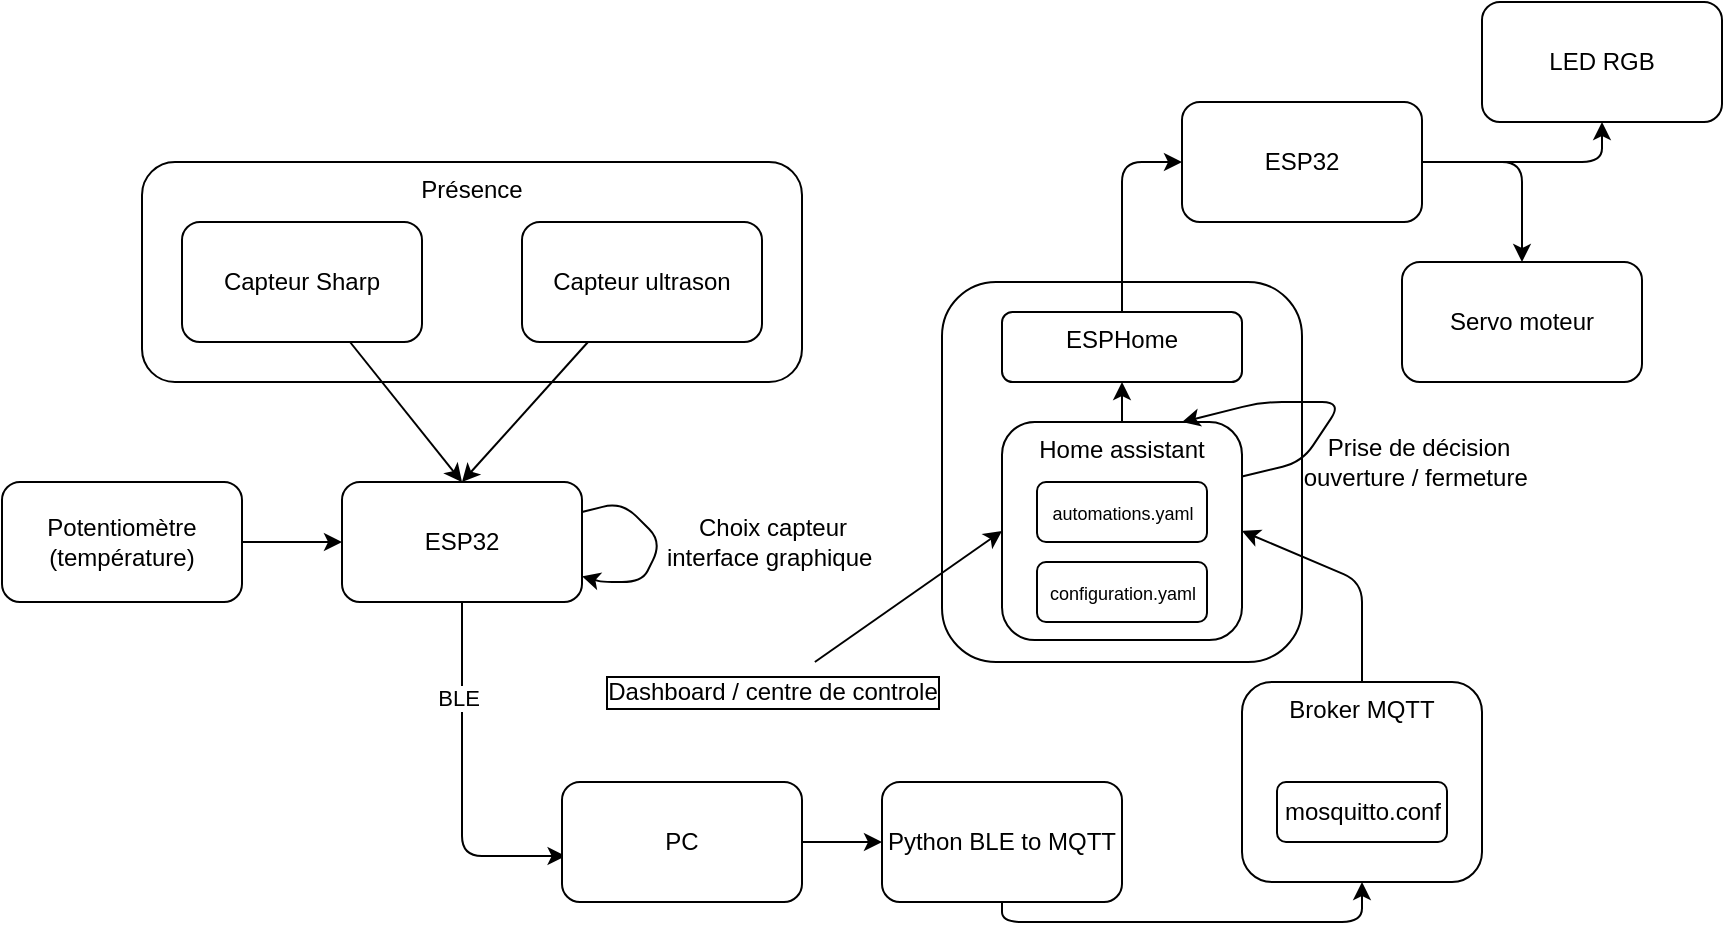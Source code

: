 <mxfile>
    <diagram id="j2OhutrEJJ2_34gi8BrR" name="Page-1">
        <mxGraphModel dx="1828" dy="572" grid="1" gridSize="10" guides="1" tooltips="1" connect="1" arrows="1" fold="1" page="1" pageScale="1" pageWidth="850" pageHeight="1100" math="0" shadow="0">
            <root>
                <mxCell id="0"/>
                <mxCell id="1" parent="0"/>
                <mxCell id="38" value="Présence" style="rounded=1;whiteSpace=wrap;html=1;verticalAlign=top;" vertex="1" parent="1">
                    <mxGeometry x="30" y="80" width="330" height="110" as="geometry"/>
                </mxCell>
                <mxCell id="18" value="" style="rounded=1;whiteSpace=wrap;html=1;" parent="1" vertex="1">
                    <mxGeometry x="430" y="140" width="180" height="190" as="geometry"/>
                </mxCell>
                <mxCell id="5" style="edgeStyle=none;html=1;entryX=0.5;entryY=0;entryDx=0;entryDy=0;" parent="1" source="2" target="4" edge="1">
                    <mxGeometry relative="1" as="geometry"/>
                </mxCell>
                <mxCell id="2" value="Capteur Sharp" style="rounded=1;whiteSpace=wrap;html=1;" parent="1" vertex="1">
                    <mxGeometry x="50" y="110" width="120" height="60" as="geometry"/>
                </mxCell>
                <mxCell id="6" style="edgeStyle=none;html=1;entryX=0.5;entryY=0;entryDx=0;entryDy=0;" parent="1" source="3" target="4" edge="1">
                    <mxGeometry relative="1" as="geometry"/>
                </mxCell>
                <mxCell id="3" value="Capteur ultrason" style="rounded=1;whiteSpace=wrap;html=1;" parent="1" vertex="1">
                    <mxGeometry x="220" y="110" width="120" height="60" as="geometry"/>
                </mxCell>
                <mxCell id="10" style="edgeStyle=none;html=1;entryX=0.015;entryY=0.617;entryDx=0;entryDy=0;entryPerimeter=0;" parent="1" source="4" target="9" edge="1">
                    <mxGeometry relative="1" as="geometry">
                        <Array as="points">
                            <mxPoint x="190" y="427"/>
                        </Array>
                    </mxGeometry>
                </mxCell>
                <mxCell id="11" value="BLE" style="edgeLabel;html=1;align=center;verticalAlign=middle;resizable=0;points=[];" parent="10" vertex="1" connectable="0">
                    <mxGeometry x="-0.465" y="-2" relative="1" as="geometry">
                        <mxPoint as="offset"/>
                    </mxGeometry>
                </mxCell>
                <mxCell id="4" value="ESP32" style="rounded=1;whiteSpace=wrap;html=1;" parent="1" vertex="1">
                    <mxGeometry x="130" y="240" width="120" height="60" as="geometry"/>
                </mxCell>
                <mxCell id="7" style="edgeStyle=none;html=1;" parent="1" source="4" target="4" edge="1">
                    <mxGeometry relative="1" as="geometry">
                        <Array as="points">
                            <mxPoint x="270" y="250"/>
                            <mxPoint x="290" y="270"/>
                            <mxPoint x="280" y="290"/>
                            <mxPoint x="260" y="290"/>
                        </Array>
                    </mxGeometry>
                </mxCell>
                <mxCell id="8" value="Choix capteur &lt;br&gt;interface graphique&amp;nbsp;" style="text;html=1;align=center;verticalAlign=middle;resizable=0;points=[];autosize=1;strokeColor=none;fillColor=none;" parent="1" vertex="1">
                    <mxGeometry x="280" y="250" width="130" height="40" as="geometry"/>
                </mxCell>
                <mxCell id="13" style="edgeStyle=none;html=1;entryX=0;entryY=0.5;entryDx=0;entryDy=0;" parent="1" source="9" target="12" edge="1">
                    <mxGeometry relative="1" as="geometry"/>
                </mxCell>
                <mxCell id="9" value="PC" style="rounded=1;whiteSpace=wrap;html=1;" parent="1" vertex="1">
                    <mxGeometry x="240" y="390" width="120" height="60" as="geometry"/>
                </mxCell>
                <mxCell id="16" style="edgeStyle=none;html=1;entryX=0.5;entryY=1;entryDx=0;entryDy=0;exitX=0.5;exitY=1;exitDx=0;exitDy=0;" parent="1" source="12" target="15" edge="1">
                    <mxGeometry relative="1" as="geometry">
                        <Array as="points">
                            <mxPoint x="460" y="460"/>
                            <mxPoint x="580" y="460"/>
                            <mxPoint x="640" y="460"/>
                        </Array>
                    </mxGeometry>
                </mxCell>
                <mxCell id="12" value="Python BLE to MQTT" style="rounded=1;whiteSpace=wrap;html=1;" parent="1" vertex="1">
                    <mxGeometry x="400" y="390" width="120" height="60" as="geometry"/>
                </mxCell>
                <mxCell id="32" style="edgeStyle=none;html=1;exitX=0.5;exitY=0;exitDx=0;exitDy=0;entryX=0.5;entryY=1;entryDx=0;entryDy=0;" edge="1" parent="1" source="14" target="17">
                    <mxGeometry relative="1" as="geometry"/>
                </mxCell>
                <mxCell id="14" value="Home assistant" style="rounded=1;whiteSpace=wrap;html=1;verticalAlign=top;" parent="1" vertex="1">
                    <mxGeometry x="460" y="210" width="120" height="109" as="geometry"/>
                </mxCell>
                <mxCell id="25" style="edgeStyle=none;html=1;entryX=1;entryY=0.5;entryDx=0;entryDy=0;" parent="1" source="15" target="14" edge="1">
                    <mxGeometry relative="1" as="geometry">
                        <Array as="points">
                            <mxPoint x="640" y="290"/>
                        </Array>
                    </mxGeometry>
                </mxCell>
                <mxCell id="15" value="Broker MQTT" style="rounded=1;whiteSpace=wrap;html=1;verticalAlign=top;" parent="1" vertex="1">
                    <mxGeometry x="580" y="340" width="120" height="100" as="geometry"/>
                </mxCell>
                <mxCell id="22" style="edgeStyle=none;html=1;entryX=0;entryY=0.5;entryDx=0;entryDy=0;" parent="1" source="17" target="21" edge="1">
                    <mxGeometry relative="1" as="geometry">
                        <Array as="points">
                            <mxPoint x="520" y="80"/>
                        </Array>
                    </mxGeometry>
                </mxCell>
                <mxCell id="17" value="ESPHome" style="rounded=1;whiteSpace=wrap;html=1;verticalAlign=top;" parent="1" vertex="1">
                    <mxGeometry x="460" y="155" width="120" height="35" as="geometry"/>
                </mxCell>
                <mxCell id="20" value="Prise de décision &lt;br&gt;ouverture / fermeture&amp;nbsp;" style="text;html=1;align=center;verticalAlign=middle;resizable=0;points=[];autosize=1;strokeColor=none;fillColor=none;" parent="1" vertex="1">
                    <mxGeometry x="597.5" y="210" width="140" height="40" as="geometry"/>
                </mxCell>
                <mxCell id="24" style="edgeStyle=none;html=1;entryX=0.5;entryY=0;entryDx=0;entryDy=0;" parent="1" source="21" target="23" edge="1">
                    <mxGeometry relative="1" as="geometry">
                        <Array as="points">
                            <mxPoint x="720" y="80"/>
                        </Array>
                    </mxGeometry>
                </mxCell>
                <mxCell id="35" style="edgeStyle=none;html=1;entryX=0.5;entryY=1;entryDx=0;entryDy=0;" edge="1" parent="1" source="21" target="34">
                    <mxGeometry relative="1" as="geometry">
                        <Array as="points">
                            <mxPoint x="760" y="80"/>
                        </Array>
                    </mxGeometry>
                </mxCell>
                <mxCell id="21" value="ESP32" style="rounded=1;whiteSpace=wrap;html=1;" parent="1" vertex="1">
                    <mxGeometry x="550" y="50" width="120" height="60" as="geometry"/>
                </mxCell>
                <mxCell id="23" value="Servo moteur" style="rounded=1;whiteSpace=wrap;html=1;" parent="1" vertex="1">
                    <mxGeometry x="660" y="130" width="120" height="60" as="geometry"/>
                </mxCell>
                <mxCell id="26" value="mosquitto.conf" style="rounded=1;whiteSpace=wrap;html=1;" parent="1" vertex="1">
                    <mxGeometry x="597.5" y="390" width="85" height="30" as="geometry"/>
                </mxCell>
                <mxCell id="27" value="&lt;font style=&quot;font-size: 9px;&quot;&gt;configuration.yaml&lt;/font&gt;" style="rounded=1;whiteSpace=wrap;html=1;" parent="1" vertex="1">
                    <mxGeometry x="477.5" y="280" width="85" height="30" as="geometry"/>
                </mxCell>
                <mxCell id="30" style="edgeStyle=none;html=1;exitX=1;exitY=0.25;exitDx=0;exitDy=0;entryX=0.75;entryY=0;entryDx=0;entryDy=0;" edge="1" parent="1" source="14" target="14">
                    <mxGeometry relative="1" as="geometry">
                        <Array as="points">
                            <mxPoint x="610" y="230"/>
                            <mxPoint x="630" y="200"/>
                            <mxPoint x="590" y="200"/>
                        </Array>
                    </mxGeometry>
                </mxCell>
                <mxCell id="33" value="&lt;font style=&quot;font-size: 9px;&quot;&gt;automations.yaml&lt;/font&gt;" style="rounded=1;whiteSpace=wrap;html=1;" vertex="1" parent="1">
                    <mxGeometry x="477.5" y="240" width="85" height="30" as="geometry"/>
                </mxCell>
                <mxCell id="34" value="LED RGB" style="rounded=1;whiteSpace=wrap;html=1;" vertex="1" parent="1">
                    <mxGeometry x="700" width="120" height="60" as="geometry"/>
                </mxCell>
                <mxCell id="37" style="edgeStyle=none;html=1;" edge="1" parent="1" source="36" target="4">
                    <mxGeometry relative="1" as="geometry"/>
                </mxCell>
                <mxCell id="36" value="Potentiomètre&lt;br&gt;(température)" style="rounded=1;whiteSpace=wrap;html=1;" vertex="1" parent="1">
                    <mxGeometry x="-40" y="240" width="120" height="60" as="geometry"/>
                </mxCell>
                <mxCell id="40" style="edgeStyle=none;html=1;entryX=0;entryY=0.5;entryDx=0;entryDy=0;" edge="1" parent="1" source="39" target="14">
                    <mxGeometry relative="1" as="geometry"/>
                </mxCell>
                <mxCell id="39" value="Dashboard / centre de controle" style="text;html=1;align=center;verticalAlign=middle;resizable=0;points=[];autosize=1;strokeColor=none;fillColor=none;labelBorderColor=default;spacingTop=0;spacing=3;" vertex="1" parent="1">
                    <mxGeometry x="250" y="330" width="190" height="30" as="geometry"/>
                </mxCell>
            </root>
        </mxGraphModel>
    </diagram>
</mxfile>